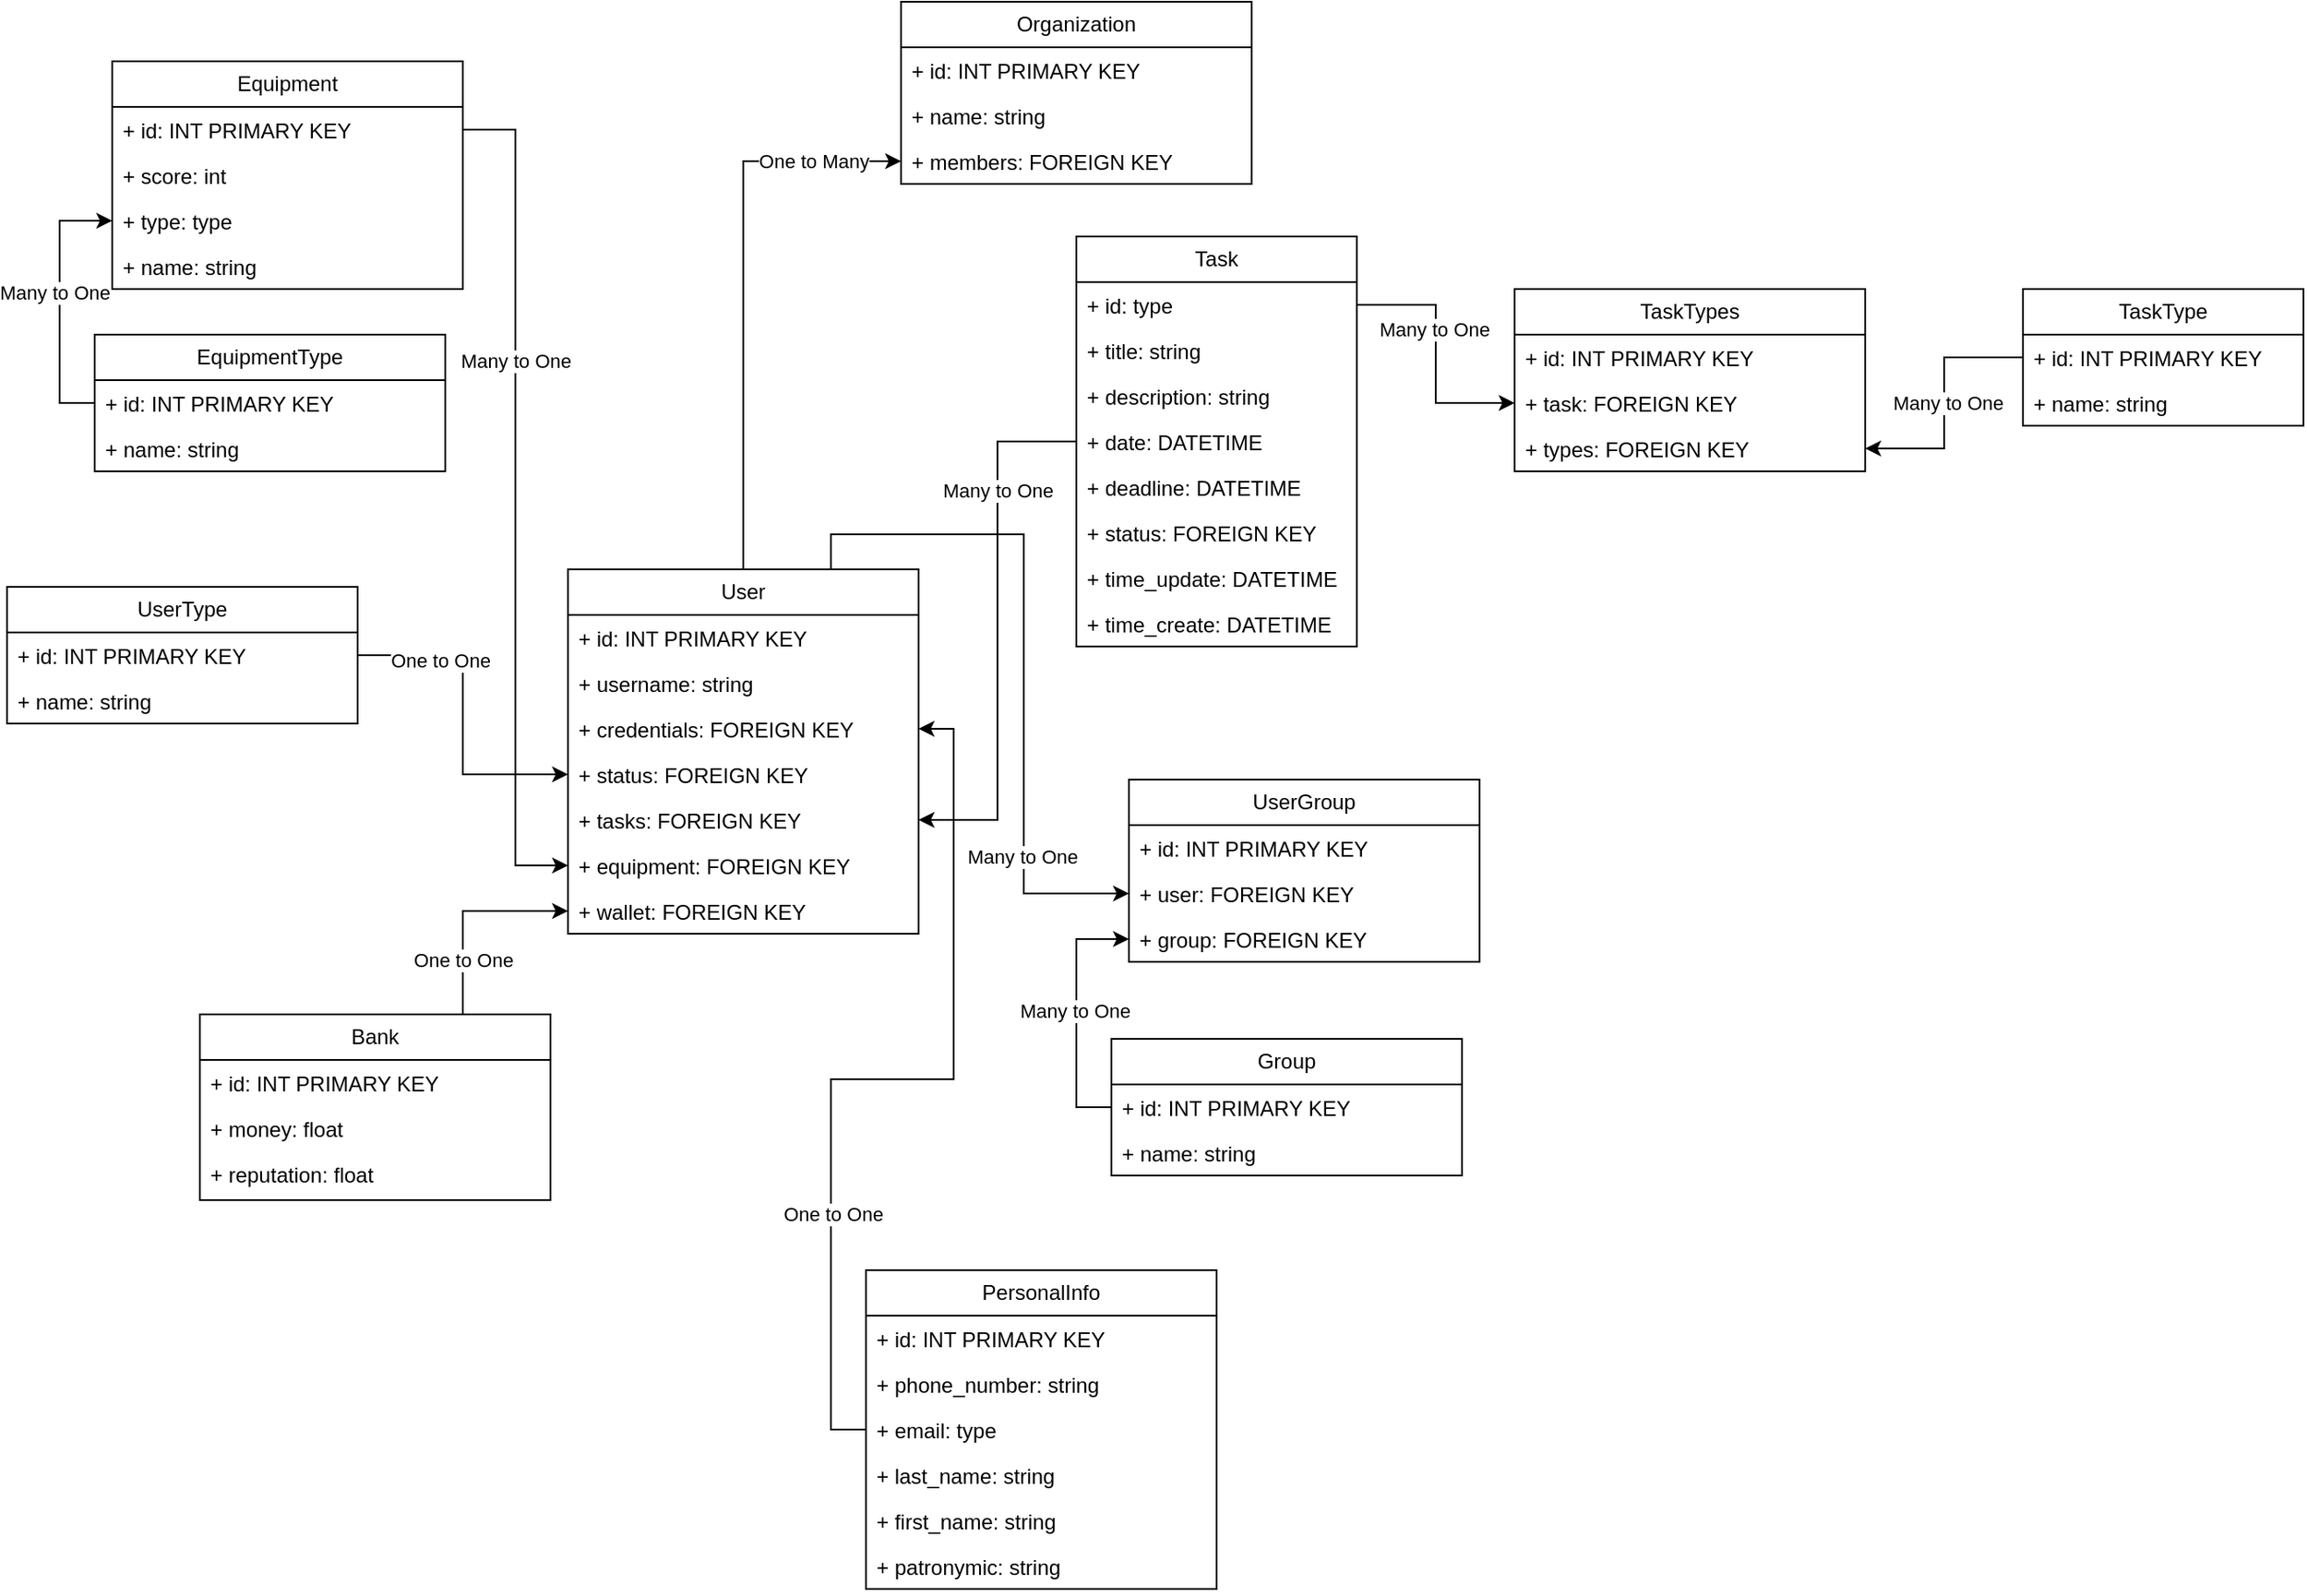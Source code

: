<mxfile version="22.0.0" type="github">
  <diagram name="Страница 1" id="raQrUCvKUUvWYy4DK-mE">
    <mxGraphModel dx="3088" dy="3132" grid="1" gridSize="10" guides="1" tooltips="1" connect="1" arrows="1" fold="1" page="1" pageScale="1" pageWidth="1654" pageHeight="2336" math="0" shadow="0">
      <root>
        <mxCell id="0" />
        <mxCell id="1" parent="0" />
        <mxCell id="y3s3JdasyybpQjDj5XWX-71" style="edgeStyle=orthogonalEdgeStyle;rounded=0;orthogonalLoop=1;jettySize=auto;html=1;exitX=0.75;exitY=0;exitDx=0;exitDy=0;entryX=0;entryY=0.5;entryDx=0;entryDy=0;" parent="1" source="y3s3JdasyybpQjDj5XWX-2" target="y3s3JdasyybpQjDj5XWX-47" edge="1">
          <mxGeometry relative="1" as="geometry" />
        </mxCell>
        <mxCell id="fzd1W-kL2r76GH39bJpd-14" value="Many to One" style="edgeLabel;html=1;align=center;verticalAlign=middle;resizable=0;points=[];" parent="y3s3JdasyybpQjDj5XWX-71" vertex="1" connectable="0">
          <mxGeometry x="0.59" y="-1" relative="1" as="geometry">
            <mxPoint as="offset" />
          </mxGeometry>
        </mxCell>
        <mxCell id="y3s3JdasyybpQjDj5XWX-73" style="edgeStyle=orthogonalEdgeStyle;rounded=0;orthogonalLoop=1;jettySize=auto;html=1;exitX=0.5;exitY=0;exitDx=0;exitDy=0;entryX=0;entryY=0.5;entryDx=0;entryDy=0;" parent="1" source="y3s3JdasyybpQjDj5XWX-2" target="y3s3JdasyybpQjDj5XWX-64" edge="1">
          <mxGeometry relative="1" as="geometry" />
        </mxCell>
        <mxCell id="fzd1W-kL2r76GH39bJpd-9" value="One to Many" style="edgeLabel;html=1;align=center;verticalAlign=middle;resizable=0;points=[];" parent="y3s3JdasyybpQjDj5XWX-73" vertex="1" connectable="0">
          <mxGeometry x="0.689" relative="1" as="geometry">
            <mxPoint as="offset" />
          </mxGeometry>
        </mxCell>
        <mxCell id="y3s3JdasyybpQjDj5XWX-2" value="User" style="swimlane;fontStyle=0;childLayout=stackLayout;horizontal=1;startSize=26;fillColor=none;horizontalStack=0;resizeParent=1;resizeParentMax=0;resizeLast=0;collapsible=1;marginBottom=0;whiteSpace=wrap;html=1;" parent="1" vertex="1">
          <mxGeometry x="280" y="220" width="200" height="208" as="geometry" />
        </mxCell>
        <mxCell id="y3s3JdasyybpQjDj5XWX-3" value="+ id: INT PRIMARY KEY" style="text;strokeColor=none;fillColor=none;align=left;verticalAlign=top;spacingLeft=4;spacingRight=4;overflow=hidden;rotatable=0;points=[[0,0.5],[1,0.5]];portConstraint=eastwest;whiteSpace=wrap;html=1;" parent="y3s3JdasyybpQjDj5XWX-2" vertex="1">
          <mxGeometry y="26" width="200" height="26" as="geometry" />
        </mxCell>
        <mxCell id="y3s3JdasyybpQjDj5XWX-4" value="+ username: string" style="text;strokeColor=none;fillColor=none;align=left;verticalAlign=top;spacingLeft=4;spacingRight=4;overflow=hidden;rotatable=0;points=[[0,0.5],[1,0.5]];portConstraint=eastwest;whiteSpace=wrap;html=1;" parent="y3s3JdasyybpQjDj5XWX-2" vertex="1">
          <mxGeometry y="52" width="200" height="26" as="geometry" />
        </mxCell>
        <mxCell id="y3s3JdasyybpQjDj5XWX-8" value="+ credentials: FOREIGN KEY" style="text;strokeColor=none;fillColor=none;align=left;verticalAlign=top;spacingLeft=4;spacingRight=4;overflow=hidden;rotatable=0;points=[[0,0.5],[1,0.5]];portConstraint=eastwest;whiteSpace=wrap;html=1;" parent="y3s3JdasyybpQjDj5XWX-2" vertex="1">
          <mxGeometry y="78" width="200" height="26" as="geometry" />
        </mxCell>
        <mxCell id="y3s3JdasyybpQjDj5XWX-9" value="+ status: FOREIGN KEY" style="text;strokeColor=none;fillColor=none;align=left;verticalAlign=top;spacingLeft=4;spacingRight=4;overflow=hidden;rotatable=0;points=[[0,0.5],[1,0.5]];portConstraint=eastwest;whiteSpace=wrap;html=1;" parent="y3s3JdasyybpQjDj5XWX-2" vertex="1">
          <mxGeometry y="104" width="200" height="26" as="geometry" />
        </mxCell>
        <mxCell id="y3s3JdasyybpQjDj5XWX-35" value="+ tasks: FOREIGN KEY" style="text;strokeColor=none;fillColor=none;align=left;verticalAlign=top;spacingLeft=4;spacingRight=4;overflow=hidden;rotatable=0;points=[[0,0.5],[1,0.5]];portConstraint=eastwest;whiteSpace=wrap;html=1;" parent="y3s3JdasyybpQjDj5XWX-2" vertex="1">
          <mxGeometry y="130" width="200" height="26" as="geometry" />
        </mxCell>
        <mxCell id="y3s3JdasyybpQjDj5XWX-36" value="+ equipment: FOREIGN KEY" style="text;strokeColor=none;fillColor=none;align=left;verticalAlign=top;spacingLeft=4;spacingRight=4;overflow=hidden;rotatable=0;points=[[0,0.5],[1,0.5]];portConstraint=eastwest;whiteSpace=wrap;html=1;" parent="y3s3JdasyybpQjDj5XWX-2" vertex="1">
          <mxGeometry y="156" width="200" height="26" as="geometry" />
        </mxCell>
        <mxCell id="y3s3JdasyybpQjDj5XWX-44" value="+ wallet: FOREIGN KEY" style="text;strokeColor=none;fillColor=none;align=left;verticalAlign=top;spacingLeft=4;spacingRight=4;overflow=hidden;rotatable=0;points=[[0,0.5],[1,0.5]];portConstraint=eastwest;whiteSpace=wrap;html=1;" parent="y3s3JdasyybpQjDj5XWX-2" vertex="1">
          <mxGeometry y="182" width="200" height="26" as="geometry" />
        </mxCell>
        <mxCell id="y3s3JdasyybpQjDj5XWX-11" value="PersonalInfo" style="swimlane;fontStyle=0;childLayout=stackLayout;horizontal=1;startSize=26;fillColor=none;horizontalStack=0;resizeParent=1;resizeParentMax=0;resizeLast=0;collapsible=1;marginBottom=0;whiteSpace=wrap;html=1;" parent="1" vertex="1">
          <mxGeometry x="450" y="620" width="200" height="182" as="geometry">
            <mxRectangle x="320" y="680" width="100" height="30" as="alternateBounds" />
          </mxGeometry>
        </mxCell>
        <mxCell id="y3s3JdasyybpQjDj5XWX-12" value="+ id: INT PRIMARY KEY" style="text;strokeColor=none;fillColor=none;align=left;verticalAlign=top;spacingLeft=4;spacingRight=4;overflow=hidden;rotatable=0;points=[[0,0.5],[1,0.5]];portConstraint=eastwest;whiteSpace=wrap;html=1;" parent="y3s3JdasyybpQjDj5XWX-11" vertex="1">
          <mxGeometry y="26" width="200" height="26" as="geometry" />
        </mxCell>
        <mxCell id="y3s3JdasyybpQjDj5XWX-13" value="+ phone_number: string" style="text;strokeColor=none;fillColor=none;align=left;verticalAlign=top;spacingLeft=4;spacingRight=4;overflow=hidden;rotatable=0;points=[[0,0.5],[1,0.5]];portConstraint=eastwest;whiteSpace=wrap;html=1;" parent="y3s3JdasyybpQjDj5XWX-11" vertex="1">
          <mxGeometry y="52" width="200" height="26" as="geometry" />
        </mxCell>
        <mxCell id="y3s3JdasyybpQjDj5XWX-15" value="+ email: type" style="text;strokeColor=none;fillColor=none;align=left;verticalAlign=top;spacingLeft=4;spacingRight=4;overflow=hidden;rotatable=0;points=[[0,0.5],[1,0.5]];portConstraint=eastwest;whiteSpace=wrap;html=1;" parent="y3s3JdasyybpQjDj5XWX-11" vertex="1">
          <mxGeometry y="78" width="200" height="26" as="geometry" />
        </mxCell>
        <mxCell id="y3s3JdasyybpQjDj5XWX-5" value="+ last_name: string" style="text;strokeColor=none;fillColor=none;align=left;verticalAlign=top;spacingLeft=4;spacingRight=4;overflow=hidden;rotatable=0;points=[[0,0.5],[1,0.5]];portConstraint=eastwest;whiteSpace=wrap;html=1;" parent="y3s3JdasyybpQjDj5XWX-11" vertex="1">
          <mxGeometry y="104" width="200" height="26" as="geometry" />
        </mxCell>
        <mxCell id="y3s3JdasyybpQjDj5XWX-6" value="+ first_name: string" style="text;strokeColor=none;fillColor=none;align=left;verticalAlign=top;spacingLeft=4;spacingRight=4;overflow=hidden;rotatable=0;points=[[0,0.5],[1,0.5]];portConstraint=eastwest;whiteSpace=wrap;html=1;" parent="y3s3JdasyybpQjDj5XWX-11" vertex="1">
          <mxGeometry y="130" width="200" height="26" as="geometry" />
        </mxCell>
        <mxCell id="y3s3JdasyybpQjDj5XWX-7" value="+ patronymic: string" style="text;strokeColor=none;fillColor=none;align=left;verticalAlign=top;spacingLeft=4;spacingRight=4;overflow=hidden;rotatable=0;points=[[0,0.5],[1,0.5]];portConstraint=eastwest;whiteSpace=wrap;html=1;" parent="y3s3JdasyybpQjDj5XWX-11" vertex="1">
          <mxGeometry y="156" width="200" height="26" as="geometry" />
        </mxCell>
        <mxCell id="y3s3JdasyybpQjDj5XWX-16" value="UserType" style="swimlane;fontStyle=0;childLayout=stackLayout;horizontal=1;startSize=26;fillColor=none;horizontalStack=0;resizeParent=1;resizeParentMax=0;resizeLast=0;collapsible=1;marginBottom=0;whiteSpace=wrap;html=1;" parent="1" vertex="1">
          <mxGeometry x="-40" y="230" width="200" height="78" as="geometry" />
        </mxCell>
        <mxCell id="y3s3JdasyybpQjDj5XWX-17" value="+ id: INT PRIMARY KEY" style="text;strokeColor=none;fillColor=none;align=left;verticalAlign=top;spacingLeft=4;spacingRight=4;overflow=hidden;rotatable=0;points=[[0,0.5],[1,0.5]];portConstraint=eastwest;whiteSpace=wrap;html=1;" parent="y3s3JdasyybpQjDj5XWX-16" vertex="1">
          <mxGeometry y="26" width="200" height="26" as="geometry" />
        </mxCell>
        <mxCell id="y3s3JdasyybpQjDj5XWX-18" value="+ name: string" style="text;strokeColor=none;fillColor=none;align=left;verticalAlign=top;spacingLeft=4;spacingRight=4;overflow=hidden;rotatable=0;points=[[0,0.5],[1,0.5]];portConstraint=eastwest;whiteSpace=wrap;html=1;" parent="y3s3JdasyybpQjDj5XWX-16" vertex="1">
          <mxGeometry y="52" width="200" height="26" as="geometry" />
        </mxCell>
        <mxCell id="y3s3JdasyybpQjDj5XWX-22" value="Task" style="swimlane;fontStyle=0;childLayout=stackLayout;horizontal=1;startSize=26;fillColor=none;horizontalStack=0;resizeParent=1;resizeParentMax=0;resizeLast=0;collapsible=1;marginBottom=0;whiteSpace=wrap;html=1;" parent="1" vertex="1">
          <mxGeometry x="570" y="30" width="160" height="234" as="geometry" />
        </mxCell>
        <mxCell id="y3s3JdasyybpQjDj5XWX-23" value="+ id: type" style="text;strokeColor=none;fillColor=none;align=left;verticalAlign=top;spacingLeft=4;spacingRight=4;overflow=hidden;rotatable=0;points=[[0,0.5],[1,0.5]];portConstraint=eastwest;whiteSpace=wrap;html=1;" parent="y3s3JdasyybpQjDj5XWX-22" vertex="1">
          <mxGeometry y="26" width="160" height="26" as="geometry" />
        </mxCell>
        <mxCell id="y3s3JdasyybpQjDj5XWX-24" value="+ title: string" style="text;strokeColor=none;fillColor=none;align=left;verticalAlign=top;spacingLeft=4;spacingRight=4;overflow=hidden;rotatable=0;points=[[0,0.5],[1,0.5]];portConstraint=eastwest;whiteSpace=wrap;html=1;" parent="y3s3JdasyybpQjDj5XWX-22" vertex="1">
          <mxGeometry y="52" width="160" height="26" as="geometry" />
        </mxCell>
        <mxCell id="y3s3JdasyybpQjDj5XWX-25" value="+ description: string" style="text;strokeColor=none;fillColor=none;align=left;verticalAlign=top;spacingLeft=4;spacingRight=4;overflow=hidden;rotatable=0;points=[[0,0.5],[1,0.5]];portConstraint=eastwest;whiteSpace=wrap;html=1;" parent="y3s3JdasyybpQjDj5XWX-22" vertex="1">
          <mxGeometry y="78" width="160" height="26" as="geometry" />
        </mxCell>
        <mxCell id="y3s3JdasyybpQjDj5XWX-27" value="+ date: DATETIME" style="text;strokeColor=none;fillColor=none;align=left;verticalAlign=top;spacingLeft=4;spacingRight=4;overflow=hidden;rotatable=0;points=[[0,0.5],[1,0.5]];portConstraint=eastwest;whiteSpace=wrap;html=1;" parent="y3s3JdasyybpQjDj5XWX-22" vertex="1">
          <mxGeometry y="104" width="160" height="26" as="geometry" />
        </mxCell>
        <mxCell id="y3s3JdasyybpQjDj5XWX-34" value="+ deadline: DATETIME" style="text;strokeColor=none;fillColor=none;align=left;verticalAlign=top;spacingLeft=4;spacingRight=4;overflow=hidden;rotatable=0;points=[[0,0.5],[1,0.5]];portConstraint=eastwest;whiteSpace=wrap;html=1;" parent="y3s3JdasyybpQjDj5XWX-22" vertex="1">
          <mxGeometry y="130" width="160" height="26" as="geometry" />
        </mxCell>
        <mxCell id="y3s3JdasyybpQjDj5XWX-28" value="+ status: FOREIGN KEY" style="text;strokeColor=none;fillColor=none;align=left;verticalAlign=top;spacingLeft=4;spacingRight=4;overflow=hidden;rotatable=0;points=[[0,0.5],[1,0.5]];portConstraint=eastwest;whiteSpace=wrap;html=1;" parent="y3s3JdasyybpQjDj5XWX-22" vertex="1">
          <mxGeometry y="156" width="160" height="26" as="geometry" />
        </mxCell>
        <mxCell id="y3s3JdasyybpQjDj5XWX-29" value="+ time_update:&amp;nbsp;DATETIME" style="text;strokeColor=none;fillColor=none;align=left;verticalAlign=top;spacingLeft=4;spacingRight=4;overflow=hidden;rotatable=0;points=[[0,0.5],[1,0.5]];portConstraint=eastwest;whiteSpace=wrap;html=1;" parent="y3s3JdasyybpQjDj5XWX-22" vertex="1">
          <mxGeometry y="182" width="160" height="26" as="geometry" />
        </mxCell>
        <mxCell id="y3s3JdasyybpQjDj5XWX-30" value="+ time_create:&amp;nbsp;DATETIME" style="text;strokeColor=none;fillColor=none;align=left;verticalAlign=top;spacingLeft=4;spacingRight=4;overflow=hidden;rotatable=0;points=[[0,0.5],[1,0.5]];portConstraint=eastwest;whiteSpace=wrap;html=1;" parent="y3s3JdasyybpQjDj5XWX-22" vertex="1">
          <mxGeometry y="208" width="160" height="26" as="geometry" />
        </mxCell>
        <mxCell id="y3s3JdasyybpQjDj5XWX-31" value="TaskType" style="swimlane;fontStyle=0;childLayout=stackLayout;horizontal=1;startSize=26;fillColor=none;horizontalStack=0;resizeParent=1;resizeParentMax=0;resizeLast=0;collapsible=1;marginBottom=0;whiteSpace=wrap;html=1;" parent="1" vertex="1">
          <mxGeometry x="1110" y="60" width="160" height="78" as="geometry" />
        </mxCell>
        <mxCell id="y3s3JdasyybpQjDj5XWX-32" value="+ id: INT PRIMARY KEY" style="text;strokeColor=none;fillColor=none;align=left;verticalAlign=top;spacingLeft=4;spacingRight=4;overflow=hidden;rotatable=0;points=[[0,0.5],[1,0.5]];portConstraint=eastwest;whiteSpace=wrap;html=1;" parent="y3s3JdasyybpQjDj5XWX-31" vertex="1">
          <mxGeometry y="26" width="160" height="26" as="geometry" />
        </mxCell>
        <mxCell id="y3s3JdasyybpQjDj5XWX-33" value="+ name: string" style="text;strokeColor=none;fillColor=none;align=left;verticalAlign=top;spacingLeft=4;spacingRight=4;overflow=hidden;rotatable=0;points=[[0,0.5],[1,0.5]];portConstraint=eastwest;whiteSpace=wrap;html=1;" parent="y3s3JdasyybpQjDj5XWX-31" vertex="1">
          <mxGeometry y="52" width="160" height="26" as="geometry" />
        </mxCell>
        <mxCell id="y3s3JdasyybpQjDj5XWX-37" value="Equipment" style="swimlane;fontStyle=0;childLayout=stackLayout;horizontal=1;startSize=26;fillColor=none;horizontalStack=0;resizeParent=1;resizeParentMax=0;resizeLast=0;collapsible=1;marginBottom=0;whiteSpace=wrap;html=1;" parent="1" vertex="1">
          <mxGeometry x="20" y="-70" width="200" height="130" as="geometry">
            <mxRectangle x="320" y="680" width="100" height="30" as="alternateBounds" />
          </mxGeometry>
        </mxCell>
        <mxCell id="y3s3JdasyybpQjDj5XWX-38" value="+ id: INT PRIMARY KEY" style="text;strokeColor=none;fillColor=none;align=left;verticalAlign=top;spacingLeft=4;spacingRight=4;overflow=hidden;rotatable=0;points=[[0,0.5],[1,0.5]];portConstraint=eastwest;whiteSpace=wrap;html=1;" parent="y3s3JdasyybpQjDj5XWX-37" vertex="1">
          <mxGeometry y="26" width="200" height="26" as="geometry" />
        </mxCell>
        <mxCell id="y3s3JdasyybpQjDj5XWX-39" value="+ score: int" style="text;strokeColor=none;fillColor=none;align=left;verticalAlign=top;spacingLeft=4;spacingRight=4;overflow=hidden;rotatable=0;points=[[0,0.5],[1,0.5]];portConstraint=eastwest;whiteSpace=wrap;html=1;" parent="y3s3JdasyybpQjDj5XWX-37" vertex="1">
          <mxGeometry y="52" width="200" height="26" as="geometry" />
        </mxCell>
        <mxCell id="y3s3JdasyybpQjDj5XWX-40" value="+ type: type" style="text;strokeColor=none;fillColor=none;align=left;verticalAlign=top;spacingLeft=4;spacingRight=4;overflow=hidden;rotatable=0;points=[[0,0.5],[1,0.5]];portConstraint=eastwest;whiteSpace=wrap;html=1;" parent="y3s3JdasyybpQjDj5XWX-37" vertex="1">
          <mxGeometry y="78" width="200" height="26" as="geometry" />
        </mxCell>
        <mxCell id="y3s3JdasyybpQjDj5XWX-42" value="+ name: string" style="text;strokeColor=none;fillColor=none;align=left;verticalAlign=top;spacingLeft=4;spacingRight=4;overflow=hidden;rotatable=0;points=[[0,0.5],[1,0.5]];portConstraint=eastwest;whiteSpace=wrap;html=1;" parent="y3s3JdasyybpQjDj5XWX-37" vertex="1">
          <mxGeometry y="104" width="200" height="26" as="geometry" />
        </mxCell>
        <mxCell id="y3s3JdasyybpQjDj5XWX-45" value="UserGroup" style="swimlane;fontStyle=0;childLayout=stackLayout;horizontal=1;startSize=26;fillColor=none;horizontalStack=0;resizeParent=1;resizeParentMax=0;resizeLast=0;collapsible=1;marginBottom=0;whiteSpace=wrap;html=1;" parent="1" vertex="1">
          <mxGeometry x="600" y="340" width="200" height="104" as="geometry" />
        </mxCell>
        <mxCell id="y3s3JdasyybpQjDj5XWX-46" value="+ id: INT PRIMARY KEY" style="text;strokeColor=none;fillColor=none;align=left;verticalAlign=top;spacingLeft=4;spacingRight=4;overflow=hidden;rotatable=0;points=[[0,0.5],[1,0.5]];portConstraint=eastwest;whiteSpace=wrap;html=1;" parent="y3s3JdasyybpQjDj5XWX-45" vertex="1">
          <mxGeometry y="26" width="200" height="26" as="geometry" />
        </mxCell>
        <mxCell id="y3s3JdasyybpQjDj5XWX-47" value="+ user: FOREIGN KEY" style="text;strokeColor=none;fillColor=none;align=left;verticalAlign=top;spacingLeft=4;spacingRight=4;overflow=hidden;rotatable=0;points=[[0,0.5],[1,0.5]];portConstraint=eastwest;whiteSpace=wrap;html=1;" parent="y3s3JdasyybpQjDj5XWX-45" vertex="1">
          <mxGeometry y="52" width="200" height="26" as="geometry" />
        </mxCell>
        <mxCell id="y3s3JdasyybpQjDj5XWX-48" value="+ group: FOREIGN KEY" style="text;strokeColor=none;fillColor=none;align=left;verticalAlign=top;spacingLeft=4;spacingRight=4;overflow=hidden;rotatable=0;points=[[0,0.5],[1,0.5]];portConstraint=eastwest;whiteSpace=wrap;html=1;" parent="y3s3JdasyybpQjDj5XWX-45" vertex="1">
          <mxGeometry y="78" width="200" height="26" as="geometry" />
        </mxCell>
        <mxCell id="y3s3JdasyybpQjDj5XWX-49" value="Group" style="swimlane;fontStyle=0;childLayout=stackLayout;horizontal=1;startSize=26;fillColor=none;horizontalStack=0;resizeParent=1;resizeParentMax=0;resizeLast=0;collapsible=1;marginBottom=0;whiteSpace=wrap;html=1;" parent="1" vertex="1">
          <mxGeometry x="590" y="488" width="200" height="78" as="geometry">
            <mxRectangle x="520" y="428" width="70" height="30" as="alternateBounds" />
          </mxGeometry>
        </mxCell>
        <mxCell id="y3s3JdasyybpQjDj5XWX-50" value="+ id: INT PRIMARY KEY" style="text;strokeColor=none;fillColor=none;align=left;verticalAlign=top;spacingLeft=4;spacingRight=4;overflow=hidden;rotatable=0;points=[[0,0.5],[1,0.5]];portConstraint=eastwest;whiteSpace=wrap;html=1;" parent="y3s3JdasyybpQjDj5XWX-49" vertex="1">
          <mxGeometry y="26" width="200" height="26" as="geometry" />
        </mxCell>
        <mxCell id="y3s3JdasyybpQjDj5XWX-51" value="+ name: string" style="text;strokeColor=none;fillColor=none;align=left;verticalAlign=top;spacingLeft=4;spacingRight=4;overflow=hidden;rotatable=0;points=[[0,0.5],[1,0.5]];portConstraint=eastwest;whiteSpace=wrap;html=1;" parent="y3s3JdasyybpQjDj5XWX-49" vertex="1">
          <mxGeometry y="52" width="200" height="26" as="geometry" />
        </mxCell>
        <mxCell id="y3s3JdasyybpQjDj5XWX-52" value="Organization" style="swimlane;fontStyle=0;childLayout=stackLayout;horizontal=1;startSize=26;fillColor=none;horizontalStack=0;resizeParent=1;resizeParentMax=0;resizeLast=0;collapsible=1;marginBottom=0;whiteSpace=wrap;html=1;" parent="1" vertex="1">
          <mxGeometry x="470" y="-104" width="200" height="104" as="geometry">
            <mxRectangle x="520" y="428" width="70" height="30" as="alternateBounds" />
          </mxGeometry>
        </mxCell>
        <mxCell id="y3s3JdasyybpQjDj5XWX-53" value="+ id: INT PRIMARY KEY" style="text;strokeColor=none;fillColor=none;align=left;verticalAlign=top;spacingLeft=4;spacingRight=4;overflow=hidden;rotatable=0;points=[[0,0.5],[1,0.5]];portConstraint=eastwest;whiteSpace=wrap;html=1;" parent="y3s3JdasyybpQjDj5XWX-52" vertex="1">
          <mxGeometry y="26" width="200" height="26" as="geometry" />
        </mxCell>
        <mxCell id="y3s3JdasyybpQjDj5XWX-54" value="+ name: string" style="text;strokeColor=none;fillColor=none;align=left;verticalAlign=top;spacingLeft=4;spacingRight=4;overflow=hidden;rotatable=0;points=[[0,0.5],[1,0.5]];portConstraint=eastwest;whiteSpace=wrap;html=1;" parent="y3s3JdasyybpQjDj5XWX-52" vertex="1">
          <mxGeometry y="52" width="200" height="26" as="geometry" />
        </mxCell>
        <mxCell id="y3s3JdasyybpQjDj5XWX-64" value="+ members: FOREIGN KEY" style="text;strokeColor=none;fillColor=none;align=left;verticalAlign=top;spacingLeft=4;spacingRight=4;overflow=hidden;rotatable=0;points=[[0,0.5],[1,0.5]];portConstraint=eastwest;whiteSpace=wrap;html=1;" parent="y3s3JdasyybpQjDj5XWX-52" vertex="1">
          <mxGeometry y="78" width="200" height="26" as="geometry" />
        </mxCell>
        <mxCell id="y3s3JdasyybpQjDj5XWX-76" style="edgeStyle=orthogonalEdgeStyle;rounded=0;orthogonalLoop=1;jettySize=auto;html=1;exitX=0.75;exitY=0;exitDx=0;exitDy=0;entryX=0;entryY=0.5;entryDx=0;entryDy=0;" parent="1" source="y3s3JdasyybpQjDj5XWX-55" target="y3s3JdasyybpQjDj5XWX-44" edge="1">
          <mxGeometry relative="1" as="geometry" />
        </mxCell>
        <mxCell id="fzd1W-kL2r76GH39bJpd-11" value="One to One" style="edgeLabel;html=1;align=center;verticalAlign=middle;resizable=0;points=[];" parent="y3s3JdasyybpQjDj5XWX-76" vertex="1" connectable="0">
          <mxGeometry x="-0.472" relative="1" as="geometry">
            <mxPoint as="offset" />
          </mxGeometry>
        </mxCell>
        <mxCell id="y3s3JdasyybpQjDj5XWX-55" value="Bank" style="swimlane;fontStyle=0;childLayout=stackLayout;horizontal=1;startSize=26;fillColor=none;horizontalStack=0;resizeParent=1;resizeParentMax=0;resizeLast=0;collapsible=1;marginBottom=0;whiteSpace=wrap;html=1;" parent="1" vertex="1">
          <mxGeometry x="70" y="474" width="200" height="106" as="geometry" />
        </mxCell>
        <mxCell id="y3s3JdasyybpQjDj5XWX-56" value="+ id: INT PRIMARY KEY" style="text;strokeColor=none;fillColor=none;align=left;verticalAlign=top;spacingLeft=4;spacingRight=4;overflow=hidden;rotatable=0;points=[[0,0.5],[1,0.5]];portConstraint=eastwest;whiteSpace=wrap;html=1;" parent="y3s3JdasyybpQjDj5XWX-55" vertex="1">
          <mxGeometry y="26" width="200" height="26" as="geometry" />
        </mxCell>
        <mxCell id="y3s3JdasyybpQjDj5XWX-57" value="+ money: float" style="text;strokeColor=none;fillColor=none;align=left;verticalAlign=top;spacingLeft=4;spacingRight=4;overflow=hidden;rotatable=0;points=[[0,0.5],[1,0.5]];portConstraint=eastwest;whiteSpace=wrap;html=1;" parent="y3s3JdasyybpQjDj5XWX-55" vertex="1">
          <mxGeometry y="52" width="200" height="26" as="geometry" />
        </mxCell>
        <mxCell id="y3s3JdasyybpQjDj5XWX-58" value="+ reputation: float" style="text;strokeColor=none;fillColor=none;align=left;verticalAlign=top;spacingLeft=4;spacingRight=4;overflow=hidden;rotatable=0;points=[[0,0.5],[1,0.5]];portConstraint=eastwest;whiteSpace=wrap;html=1;" parent="y3s3JdasyybpQjDj5XWX-55" vertex="1">
          <mxGeometry y="78" width="200" height="28" as="geometry" />
        </mxCell>
        <mxCell id="y3s3JdasyybpQjDj5XWX-59" value="EquipmentType" style="swimlane;fontStyle=0;childLayout=stackLayout;horizontal=1;startSize=26;fillColor=none;horizontalStack=0;resizeParent=1;resizeParentMax=0;resizeLast=0;collapsible=1;marginBottom=0;whiteSpace=wrap;html=1;" parent="1" vertex="1">
          <mxGeometry x="10" y="86" width="200" height="78" as="geometry" />
        </mxCell>
        <mxCell id="y3s3JdasyybpQjDj5XWX-60" value="+ id: INT PRIMARY KEY" style="text;strokeColor=none;fillColor=none;align=left;verticalAlign=top;spacingLeft=4;spacingRight=4;overflow=hidden;rotatable=0;points=[[0,0.5],[1,0.5]];portConstraint=eastwest;whiteSpace=wrap;html=1;" parent="y3s3JdasyybpQjDj5XWX-59" vertex="1">
          <mxGeometry y="26" width="200" height="26" as="geometry" />
        </mxCell>
        <mxCell id="y3s3JdasyybpQjDj5XWX-61" value="+ name: string" style="text;strokeColor=none;fillColor=none;align=left;verticalAlign=top;spacingLeft=4;spacingRight=4;overflow=hidden;rotatable=0;points=[[0,0.5],[1,0.5]];portConstraint=eastwest;whiteSpace=wrap;html=1;" parent="y3s3JdasyybpQjDj5XWX-59" vertex="1">
          <mxGeometry y="52" width="200" height="26" as="geometry" />
        </mxCell>
        <mxCell id="y3s3JdasyybpQjDj5XWX-66" style="edgeStyle=orthogonalEdgeStyle;rounded=0;orthogonalLoop=1;jettySize=auto;html=1;exitX=1;exitY=0.5;exitDx=0;exitDy=0;entryX=0;entryY=0.5;entryDx=0;entryDy=0;" parent="1" source="y3s3JdasyybpQjDj5XWX-17" target="y3s3JdasyybpQjDj5XWX-9" edge="1">
          <mxGeometry relative="1" as="geometry" />
        </mxCell>
        <mxCell id="fzd1W-kL2r76GH39bJpd-10" value="One to One" style="edgeLabel;html=1;align=center;verticalAlign=middle;resizable=0;points=[];" parent="y3s3JdasyybpQjDj5XWX-66" vertex="1" connectable="0">
          <mxGeometry x="-0.677" y="-3" relative="1" as="geometry">
            <mxPoint x="16" as="offset" />
          </mxGeometry>
        </mxCell>
        <mxCell id="y3s3JdasyybpQjDj5XWX-68" style="edgeStyle=orthogonalEdgeStyle;rounded=0;orthogonalLoop=1;jettySize=auto;html=1;exitX=0;exitY=0.5;exitDx=0;exitDy=0;entryX=1;entryY=0.5;entryDx=0;entryDy=0;" parent="1" source="y3s3JdasyybpQjDj5XWX-27" target="y3s3JdasyybpQjDj5XWX-35" edge="1">
          <mxGeometry relative="1" as="geometry" />
        </mxCell>
        <mxCell id="fzd1W-kL2r76GH39bJpd-15" value="Many to One" style="edgeLabel;html=1;align=center;verticalAlign=middle;resizable=0;points=[];" parent="y3s3JdasyybpQjDj5XWX-68" vertex="1" connectable="0">
          <mxGeometry x="-0.523" relative="1" as="geometry">
            <mxPoint as="offset" />
          </mxGeometry>
        </mxCell>
        <mxCell id="y3s3JdasyybpQjDj5XWX-69" style="edgeStyle=orthogonalEdgeStyle;rounded=0;orthogonalLoop=1;jettySize=auto;html=1;exitX=0;exitY=0.5;exitDx=0;exitDy=0;entryX=1;entryY=0.5;entryDx=0;entryDy=0;" parent="1" source="y3s3JdasyybpQjDj5XWX-15" target="y3s3JdasyybpQjDj5XWX-8" edge="1">
          <mxGeometry relative="1" as="geometry" />
        </mxCell>
        <mxCell id="fzd1W-kL2r76GH39bJpd-12" value="One to One" style="edgeLabel;html=1;align=center;verticalAlign=middle;resizable=0;points=[];" parent="y3s3JdasyybpQjDj5XWX-69" vertex="1" connectable="0">
          <mxGeometry x="-0.437" y="-1" relative="1" as="geometry">
            <mxPoint as="offset" />
          </mxGeometry>
        </mxCell>
        <mxCell id="y3s3JdasyybpQjDj5XWX-72" style="edgeStyle=orthogonalEdgeStyle;rounded=0;orthogonalLoop=1;jettySize=auto;html=1;exitX=0;exitY=0.5;exitDx=0;exitDy=0;entryX=0;entryY=0.5;entryDx=0;entryDy=0;" parent="1" source="y3s3JdasyybpQjDj5XWX-50" target="y3s3JdasyybpQjDj5XWX-48" edge="1">
          <mxGeometry relative="1" as="geometry" />
        </mxCell>
        <mxCell id="fzd1W-kL2r76GH39bJpd-13" value="Many to One" style="edgeLabel;html=1;align=center;verticalAlign=middle;resizable=0;points=[];" parent="y3s3JdasyybpQjDj5XWX-72" vertex="1" connectable="0">
          <mxGeometry x="0.034" y="1" relative="1" as="geometry">
            <mxPoint as="offset" />
          </mxGeometry>
        </mxCell>
        <mxCell id="y3s3JdasyybpQjDj5XWX-75" style="edgeStyle=orthogonalEdgeStyle;rounded=0;orthogonalLoop=1;jettySize=auto;html=1;exitX=1;exitY=0.5;exitDx=0;exitDy=0;entryX=0;entryY=0.5;entryDx=0;entryDy=0;" parent="1" source="y3s3JdasyybpQjDj5XWX-38" target="y3s3JdasyybpQjDj5XWX-36" edge="1">
          <mxGeometry relative="1" as="geometry" />
        </mxCell>
        <mxCell id="fzd1W-kL2r76GH39bJpd-18" value="Many to One" style="edgeLabel;html=1;align=center;verticalAlign=middle;resizable=0;points=[];" parent="y3s3JdasyybpQjDj5XWX-75" vertex="1" connectable="0">
          <mxGeometry x="-0.324" relative="1" as="geometry">
            <mxPoint as="offset" />
          </mxGeometry>
        </mxCell>
        <mxCell id="y3s3JdasyybpQjDj5XWX-77" style="edgeStyle=orthogonalEdgeStyle;rounded=0;orthogonalLoop=1;jettySize=auto;html=1;exitX=0;exitY=0.5;exitDx=0;exitDy=0;entryX=0;entryY=0.5;entryDx=0;entryDy=0;verticalAlign=middle;" parent="1" source="y3s3JdasyybpQjDj5XWX-60" target="y3s3JdasyybpQjDj5XWX-40" edge="1">
          <mxGeometry relative="1" as="geometry" />
        </mxCell>
        <mxCell id="fzd1W-kL2r76GH39bJpd-8" value="Many to One" style="edgeLabel;html=1;align=center;verticalAlign=middle;resizable=0;points=[];" parent="y3s3JdasyybpQjDj5XWX-77" vertex="1" connectable="0">
          <mxGeometry x="0.112" y="3" relative="1" as="geometry">
            <mxPoint y="2" as="offset" />
          </mxGeometry>
        </mxCell>
        <mxCell id="fzd1W-kL2r76GH39bJpd-1" value="TaskTypes" style="swimlane;fontStyle=0;childLayout=stackLayout;horizontal=1;startSize=26;fillColor=none;horizontalStack=0;resizeParent=1;resizeParentMax=0;resizeLast=0;collapsible=1;marginBottom=0;whiteSpace=wrap;html=1;" parent="1" vertex="1">
          <mxGeometry x="820" y="60" width="200" height="104" as="geometry" />
        </mxCell>
        <mxCell id="fzd1W-kL2r76GH39bJpd-2" value="+ id: INT PRIMARY KEY" style="text;strokeColor=none;fillColor=none;align=left;verticalAlign=top;spacingLeft=4;spacingRight=4;overflow=hidden;rotatable=0;points=[[0,0.5],[1,0.5]];portConstraint=eastwest;whiteSpace=wrap;html=1;" parent="fzd1W-kL2r76GH39bJpd-1" vertex="1">
          <mxGeometry y="26" width="200" height="26" as="geometry" />
        </mxCell>
        <mxCell id="fzd1W-kL2r76GH39bJpd-3" value="+ task: FOREIGN KEY" style="text;strokeColor=none;fillColor=none;align=left;verticalAlign=top;spacingLeft=4;spacingRight=4;overflow=hidden;rotatable=0;points=[[0,0.5],[1,0.5]];portConstraint=eastwest;whiteSpace=wrap;html=1;" parent="fzd1W-kL2r76GH39bJpd-1" vertex="1">
          <mxGeometry y="52" width="200" height="26" as="geometry" />
        </mxCell>
        <mxCell id="fzd1W-kL2r76GH39bJpd-4" value="+ types: FOREIGN KEY" style="text;strokeColor=none;fillColor=none;align=left;verticalAlign=top;spacingLeft=4;spacingRight=4;overflow=hidden;rotatable=0;points=[[0,0.5],[1,0.5]];portConstraint=eastwest;whiteSpace=wrap;html=1;" parent="fzd1W-kL2r76GH39bJpd-1" vertex="1">
          <mxGeometry y="78" width="200" height="26" as="geometry" />
        </mxCell>
        <mxCell id="fzd1W-kL2r76GH39bJpd-5" style="edgeStyle=orthogonalEdgeStyle;rounded=0;orthogonalLoop=1;jettySize=auto;html=1;exitX=0;exitY=0.5;exitDx=0;exitDy=0;entryX=1;entryY=0.5;entryDx=0;entryDy=0;" parent="1" source="y3s3JdasyybpQjDj5XWX-32" target="fzd1W-kL2r76GH39bJpd-4" edge="1">
          <mxGeometry relative="1" as="geometry" />
        </mxCell>
        <mxCell id="fzd1W-kL2r76GH39bJpd-16" value="Many to One" style="edgeLabel;html=1;align=center;verticalAlign=middle;resizable=0;points=[];" parent="fzd1W-kL2r76GH39bJpd-5" vertex="1" connectable="0">
          <mxGeometry x="-0.003" y="2" relative="1" as="geometry">
            <mxPoint as="offset" />
          </mxGeometry>
        </mxCell>
        <mxCell id="fzd1W-kL2r76GH39bJpd-6" style="edgeStyle=orthogonalEdgeStyle;rounded=0;orthogonalLoop=1;jettySize=auto;html=1;exitX=1;exitY=0.5;exitDx=0;exitDy=0;entryX=0;entryY=0.5;entryDx=0;entryDy=0;" parent="1" source="y3s3JdasyybpQjDj5XWX-23" target="fzd1W-kL2r76GH39bJpd-3" edge="1">
          <mxGeometry relative="1" as="geometry" />
        </mxCell>
        <mxCell id="fzd1W-kL2r76GH39bJpd-17" value="Many to One" style="edgeLabel;html=1;align=center;verticalAlign=middle;resizable=0;points=[];" parent="fzd1W-kL2r76GH39bJpd-6" vertex="1" connectable="0">
          <mxGeometry x="-0.2" y="-1" relative="1" as="geometry">
            <mxPoint as="offset" />
          </mxGeometry>
        </mxCell>
      </root>
    </mxGraphModel>
  </diagram>
</mxfile>
